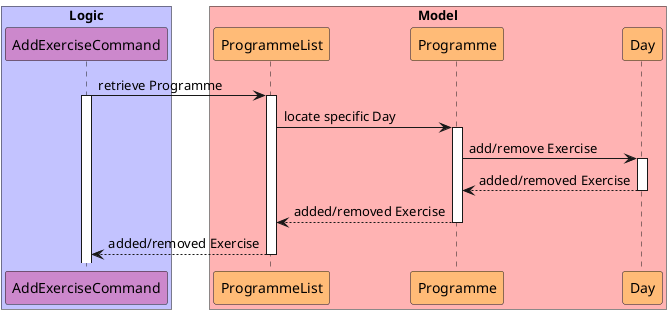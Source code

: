 @startuml
box "Logic" #c3c3ff
participant "AddExerciseCommand" as AddExerciseCommand #cc88cc
end box

box "Model" #ffb3b3
participant "ProgrammeList" as ProgrammeList #ffbb77
participant "Programme" as Programme #ffbb77
participant "Day" as Day #ffbb77
end box

AddExerciseCommand -> ProgrammeList : retrieve Programme
activate AddExerciseCommand
activate ProgrammeList

ProgrammeList -> Programme : locate specific Day
activate Programme

Programme -> Day : add/remove Exercise
activate Day

Day --> Programme : added/removed Exercise
deactivate Day

Programme --> ProgrammeList : added/removed Exercise
deactivate Programme

ProgrammeList --> AddExerciseCommand : added/removed Exercise
deactivate ProgrammeList
@enduml
